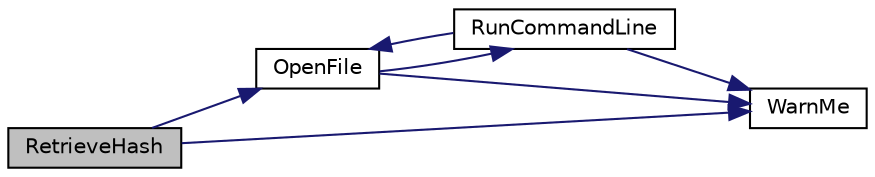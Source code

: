 digraph "RetrieveHash"
{
  edge [fontname="Helvetica",fontsize="10",labelfontname="Helvetica",labelfontsize="10"];
  node [fontname="Helvetica",fontsize="10",shape=record];
  rankdir="LR";
  Node16 [label="RetrieveHash",height=0.2,width=0.4,color="black", fillcolor="grey75", style="filled", fontcolor="black"];
  Node16 -> Node17 [color="midnightblue",fontsize="10",style="solid",fontname="Helvetica"];
  Node17 [label="OpenFile",height=0.2,width=0.4,color="black", fillcolor="white", style="filled",URL="$classUtils_1_1Utils.html#a31128e7bea0186654a573cf4da28af6d"];
  Node17 -> Node18 [color="midnightblue",fontsize="10",style="solid",fontname="Helvetica"];
  Node18 [label="RunCommandLine",height=0.2,width=0.4,color="black", fillcolor="white", style="filled",URL="$classUtils_1_1Utils.html#a717ed7015b19b7ad7685cdcdb85c57db"];
  Node18 -> Node19 [color="midnightblue",fontsize="10",style="solid",fontname="Helvetica"];
  Node19 [label="WarnMe",height=0.2,width=0.4,color="black", fillcolor="white", style="filled",URL="$classUtils_1_1Utils.html#a3968e6556f205af6b70f8e1d207eb56b"];
  Node18 -> Node17 [color="midnightblue",fontsize="10",style="solid",fontname="Helvetica"];
  Node17 -> Node19 [color="midnightblue",fontsize="10",style="solid",fontname="Helvetica"];
  Node16 -> Node19 [color="midnightblue",fontsize="10",style="solid",fontname="Helvetica"];
}
